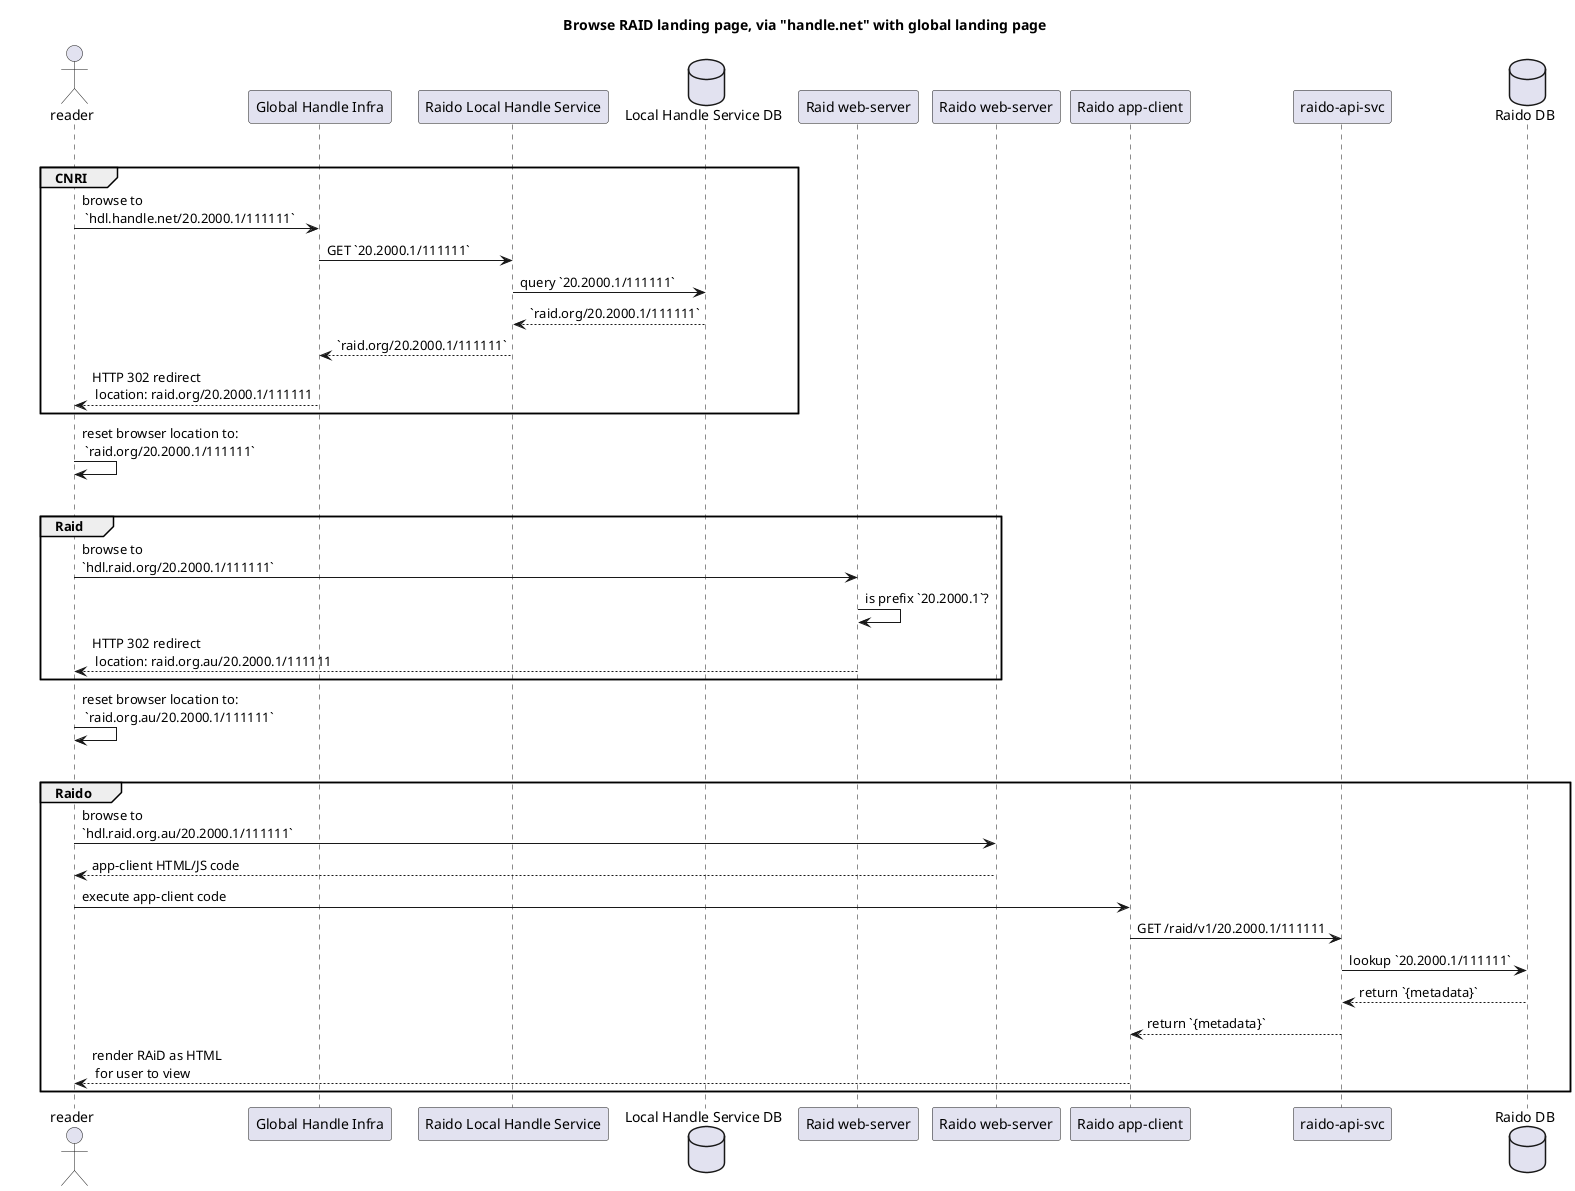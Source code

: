 @startuml
title Browse RAID landing page, via "handle.net" with global landing page

actor "reader" as reader

participant "Global Handle Infra" as ghi
participant "Raido Local Handle Service" as lhs
database "Local Handle Service DB" as lhsDb

participant "Raid web-server" as raidWeb

participant "Raido web-server" as raidoWeb
participant "Raido app-client" as appClient

participant "raido-api-svc" as raidoApi
database "Raido DB" as raidoDb
participant "raido-api-svc" as raidoApi
database "Raido DB" as raidoDb


alt handle.net
group CNRI
reader -> ghi: browse to\n `hdl.handle.net/20.2000.1/111111`
ghi -> lhs: GET `20.2000.1/111111`
lhs -> lhsDb: query `20.2000.1/111111`
return `raid.org/20.2000.1/111111`
lhs --> ghi: `raid.org/20.2000.1/111111`
ghi --> reader: HTTP 302 redirect\n location: raid.org/20.2000.1/111111
end
reader -> reader : reset browser location to:\n `raid.org/20.2000.1/111111`


alt 
group Raid 
reader -> raidWeb: browse to \n`hdl.raid.org/20.2000.1/111111`
raidWeb -> raidWeb: is prefix `20.2000.1`?
raidWeb --> reader: HTTP 302 redirect\n location: raid.org.au/20.2000.1/111111
end 

reader -> reader : reset browser location to:\n `raid.org.au/20.2000.1/111111`
alt
group Raido
reader -> raidoWeb: browse to \n`hdl.raid.org.au/20.2000.1/111111`
return app-client HTML/JS code
reader -> appClient: execute app-client code  
appClient -> raidoApi: GET /raid/v1/20.2000.1/111111
raidoApi -> raidoDb: lookup `20.2000.1/111111`
raidoDb --> raidoApi: return `{metadata}`
raidoApi --> appClient: return `{metadata}`
appClient --> reader: render RAiD as HTML\n for user to view  
end
 
@enduml



